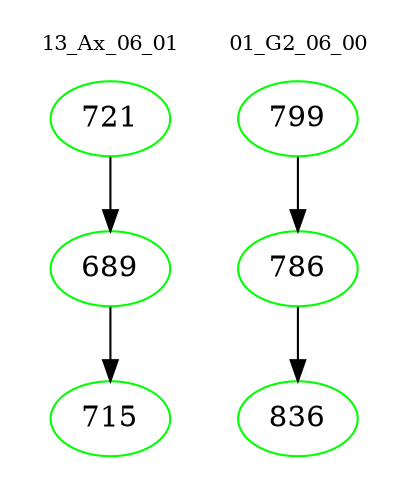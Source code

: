 digraph{
subgraph cluster_0 {
color = white
label = "13_Ax_06_01";
fontsize=10;
T0_721 [label="721", color="green"]
T0_721 -> T0_689 [color="black"]
T0_689 [label="689", color="green"]
T0_689 -> T0_715 [color="black"]
T0_715 [label="715", color="green"]
}
subgraph cluster_1 {
color = white
label = "01_G2_06_00";
fontsize=10;
T1_799 [label="799", color="green"]
T1_799 -> T1_786 [color="black"]
T1_786 [label="786", color="green"]
T1_786 -> T1_836 [color="black"]
T1_836 [label="836", color="green"]
}
}
